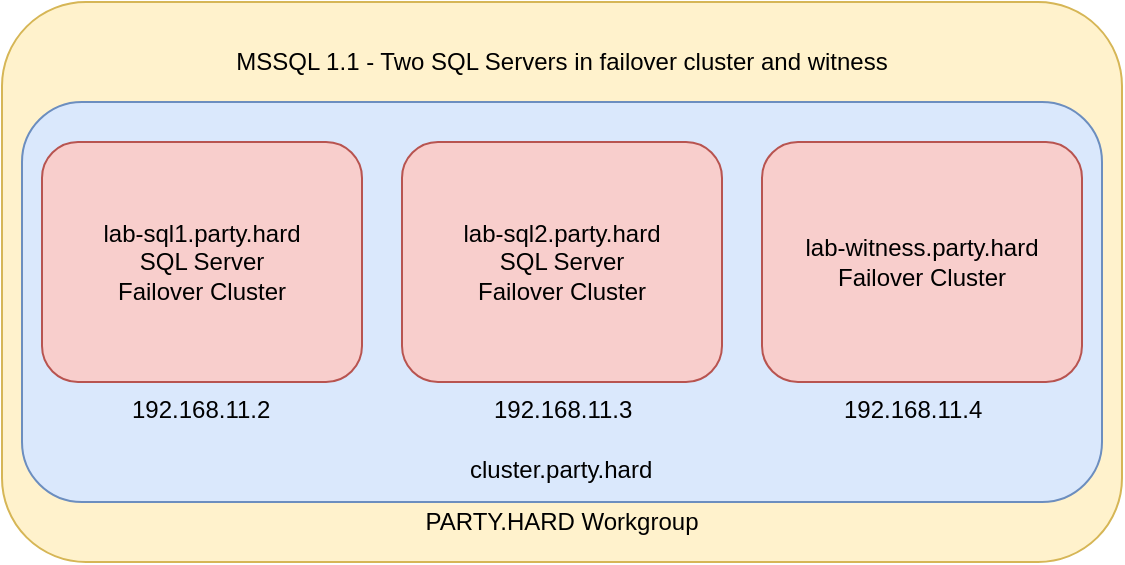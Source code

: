 <mxfile version="14.1.8" type="device"><diagram id="WRh_lZC7ZN-HsXl7I7hR" name="Page-1"><mxGraphModel dx="782" dy="412" grid="1" gridSize="10" guides="1" tooltips="1" connect="1" arrows="1" fold="1" page="1" pageScale="1" pageWidth="827" pageHeight="1169" math="0" shadow="0"><root><mxCell id="0"/><mxCell id="1" parent="0"/><mxCell id="bDUlGHDTjizgXgXH1n2G-1" value="" style="rounded=1;whiteSpace=wrap;html=1;align=center;fillColor=#fff2cc;strokeColor=#d6b656;" parent="1" vertex="1"><mxGeometry x="120" y="40" width="560" height="280" as="geometry"/></mxCell><mxCell id="degoFVDu-myzcohq2IzZ-1" value="" style="rounded=1;whiteSpace=wrap;html=1;fillColor=#dae8fc;strokeColor=#6c8ebf;" parent="1" vertex="1"><mxGeometry x="130" y="90" width="540" height="200" as="geometry"/></mxCell><mxCell id="bDUlGHDTjizgXgXH1n2G-2" value="PARTY.HARD Workgroup" style="text;html=1;strokeColor=none;fillColor=none;align=center;verticalAlign=middle;whiteSpace=wrap;rounded=0;" parent="1" vertex="1"><mxGeometry x="310" y="290" width="180" height="20" as="geometry"/></mxCell><mxCell id="bDUlGHDTjizgXgXH1n2G-3" value="lab-sql1.party.hard&lt;br&gt;SQL Server&lt;br&gt;Failover Cluster" style="rounded=1;whiteSpace=wrap;html=1;fillColor=#f8cecc;strokeColor=#b85450;" parent="1" vertex="1"><mxGeometry x="140" y="110" width="160" height="120" as="geometry"/></mxCell><mxCell id="bDUlGHDTjizgXgXH1n2G-4" value="lab-witness.party.hard&lt;br&gt;Failover Cluster" style="rounded=1;whiteSpace=wrap;html=1;fillColor=#f8cecc;strokeColor=#b85450;" parent="1" vertex="1"><mxGeometry x="500" y="110" width="160" height="120" as="geometry"/></mxCell><mxCell id="bDUlGHDTjizgXgXH1n2G-6" value="192.168.11.2" style="text;html=1;" parent="1" vertex="1"><mxGeometry x="182.5" y="230" width="75" height="30" as="geometry"/></mxCell><mxCell id="bDUlGHDTjizgXgXH1n2G-7" value="192.168.11.3" style="text;html=1;" parent="1" vertex="1"><mxGeometry x="363.75" y="230" width="72.5" height="30" as="geometry"/></mxCell><mxCell id="bDUlGHDTjizgXgXH1n2G-8" value="lab-sql2.party.hard&lt;br&gt;SQL Server&lt;br&gt;Failover Cluster" style="rounded=1;whiteSpace=wrap;html=1;fillColor=#f8cecc;strokeColor=#b85450;" parent="1" vertex="1"><mxGeometry x="320" y="110" width="160" height="120" as="geometry"/></mxCell><mxCell id="bDUlGHDTjizgXgXH1n2G-10" value="192.168.11.4" style="text;html=1;" parent="1" vertex="1"><mxGeometry x="538.75" y="230" width="82.5" height="30" as="geometry"/></mxCell><mxCell id="bDUlGHDTjizgXgXH1n2G-11" value="MSSQL 1.1 - Two SQL Servers in failover cluster and witness" style="text;html=1;strokeColor=none;fillColor=none;align=center;verticalAlign=middle;whiteSpace=wrap;rounded=0;" parent="1" vertex="1"><mxGeometry x="235" y="60" width="330" height="20" as="geometry"/></mxCell><mxCell id="-c-mAGdQJ0ilUzORZDew-1" value="cluster.party.hard" style="text;html=1;" vertex="1" parent="1"><mxGeometry x="351.87" y="260" width="96.25" height="30" as="geometry"/></mxCell></root></mxGraphModel></diagram></mxfile>